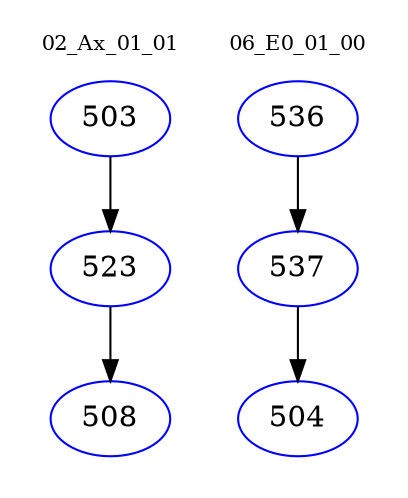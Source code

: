 digraph{
subgraph cluster_0 {
color = white
label = "02_Ax_01_01";
fontsize=10;
T0_503 [label="503", color="blue"]
T0_503 -> T0_523 [color="black"]
T0_523 [label="523", color="blue"]
T0_523 -> T0_508 [color="black"]
T0_508 [label="508", color="blue"]
}
subgraph cluster_1 {
color = white
label = "06_E0_01_00";
fontsize=10;
T1_536 [label="536", color="blue"]
T1_536 -> T1_537 [color="black"]
T1_537 [label="537", color="blue"]
T1_537 -> T1_504 [color="black"]
T1_504 [label="504", color="blue"]
}
}
